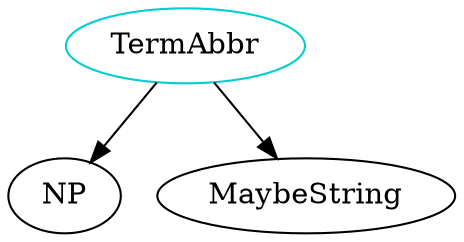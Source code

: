 digraph termabbr{
TermAbbr	[shape=oval, color=cyan3, label="TermAbbr"];
TermAbbr -> NP;
TermAbbr -> MaybeString;
}
